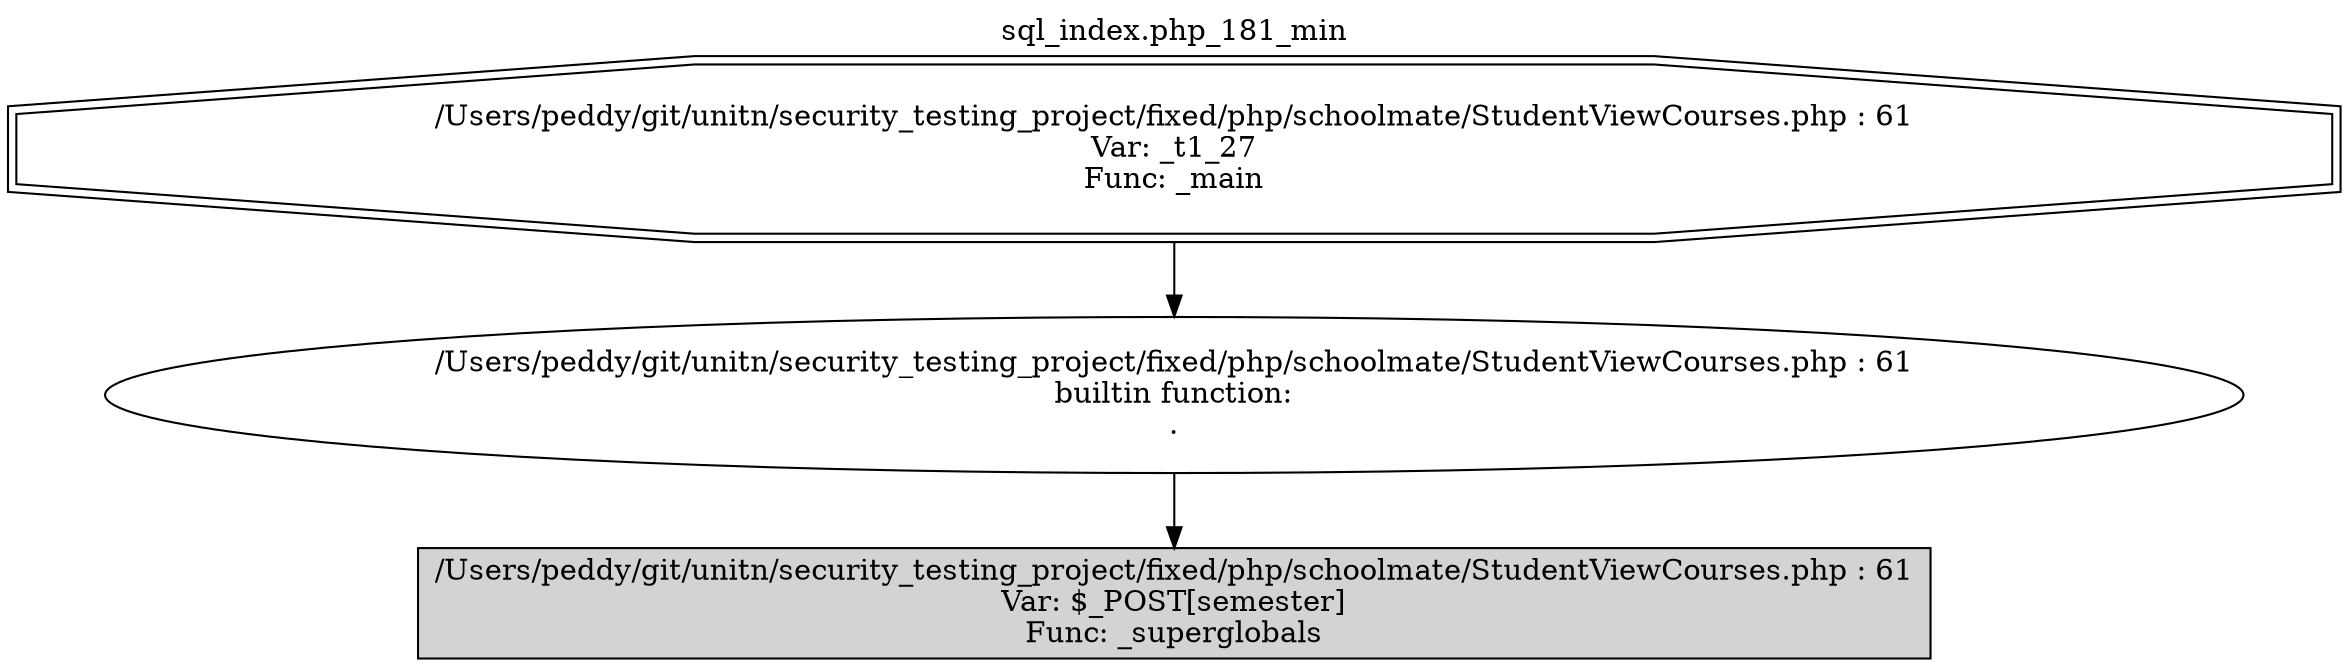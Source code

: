 digraph cfg {
  label="sql_index.php_181_min";
  labelloc=t;
  n1 [shape=doubleoctagon, label="/Users/peddy/git/unitn/security_testing_project/fixed/php/schoolmate/StudentViewCourses.php : 61\nVar: _t1_27\nFunc: _main\n"];
  n2 [shape=ellipse, label="/Users/peddy/git/unitn/security_testing_project/fixed/php/schoolmate/StudentViewCourses.php : 61\nbuiltin function:\n.\n"];
  n3 [shape=box, label="/Users/peddy/git/unitn/security_testing_project/fixed/php/schoolmate/StudentViewCourses.php : 61\nVar: $_POST[semester]\nFunc: _superglobals\n",style=filled];
  n1 -> n2;
  n2 -> n3;
}
